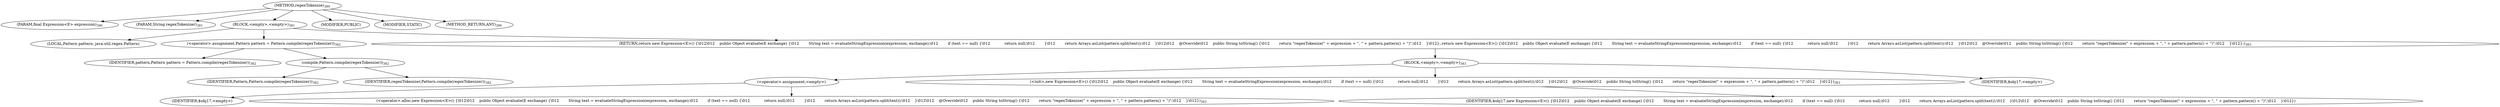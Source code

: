 digraph "regexTokenize" {  
"266" [label = <(METHOD,regexTokenize)<SUB>380</SUB>> ]
"267" [label = <(PARAM,final Expression&lt;E&gt; expression)<SUB>380</SUB>> ]
"268" [label = <(PARAM,String regexTokenizer)<SUB>381</SUB>> ]
"269" [label = <(BLOCK,&lt;empty&gt;,&lt;empty&gt;)<SUB>381</SUB>> ]
"270" [label = <(LOCAL,Pattern pattern: java.util.regex.Pattern)> ]
"271" [label = <(&lt;operator&gt;.assignment,Pattern pattern = Pattern.compile(regexTokenizer))<SUB>382</SUB>> ]
"272" [label = <(IDENTIFIER,pattern,Pattern pattern = Pattern.compile(regexTokenizer))<SUB>382</SUB>> ]
"273" [label = <(compile,Pattern.compile(regexTokenizer))<SUB>382</SUB>> ]
"274" [label = <(IDENTIFIER,Pattern,Pattern.compile(regexTokenizer))<SUB>382</SUB>> ]
"275" [label = <(IDENTIFIER,regexTokenizer,Pattern.compile(regexTokenizer))<SUB>382</SUB>> ]
"276" [label = <(RETURN,return new Expression&lt;E&gt;() {\012\012    public Object evaluate(E exchange) {\012        String text = evaluateStringExpression(expression, exchange);\012        if (text == null) {\012            return null;\012        }\012        return Arrays.asList(pattern.split(text));\012    }\012\012    @Override\012    public String toString() {\012        return &quot;regexTokenize(&quot; + expression + &quot;, &quot; + pattern.pattern() + &quot;)&quot;;\012    }\012};,return new Expression&lt;E&gt;() {\012\012    public Object evaluate(E exchange) {\012        String text = evaluateStringExpression(expression, exchange);\012        if (text == null) {\012            return null;\012        }\012        return Arrays.asList(pattern.split(text));\012    }\012\012    @Override\012    public String toString() {\012        return &quot;regexTokenize(&quot; + expression + &quot;, &quot; + pattern.pattern() + &quot;)&quot;;\012    }\012};)<SUB>383</SUB>> ]
"277" [label = <(BLOCK,&lt;empty&gt;,&lt;empty&gt;)<SUB>383</SUB>> ]
"278" [label = <(&lt;operator&gt;.assignment,&lt;empty&gt;)> ]
"279" [label = <(IDENTIFIER,$obj17,&lt;empty&gt;)> ]
"280" [label = <(&lt;operator&gt;.alloc,new Expression&lt;E&gt;() {\012\012    public Object evaluate(E exchange) {\012        String text = evaluateStringExpression(expression, exchange);\012        if (text == null) {\012            return null;\012        }\012        return Arrays.asList(pattern.split(text));\012    }\012\012    @Override\012    public String toString() {\012        return &quot;regexTokenize(&quot; + expression + &quot;, &quot; + pattern.pattern() + &quot;)&quot;;\012    }\012})<SUB>383</SUB>> ]
"281" [label = <(&lt;init&gt;,new Expression&lt;E&gt;() {\012\012    public Object evaluate(E exchange) {\012        String text = evaluateStringExpression(expression, exchange);\012        if (text == null) {\012            return null;\012        }\012        return Arrays.asList(pattern.split(text));\012    }\012\012    @Override\012    public String toString() {\012        return &quot;regexTokenize(&quot; + expression + &quot;, &quot; + pattern.pattern() + &quot;)&quot;;\012    }\012})<SUB>383</SUB>> ]
"282" [label = <(IDENTIFIER,$obj17,new Expression&lt;E&gt;() {\012\012    public Object evaluate(E exchange) {\012        String text = evaluateStringExpression(expression, exchange);\012        if (text == null) {\012            return null;\012        }\012        return Arrays.asList(pattern.split(text));\012    }\012\012    @Override\012    public String toString() {\012        return &quot;regexTokenize(&quot; + expression + &quot;, &quot; + pattern.pattern() + &quot;)&quot;;\012    }\012})> ]
"283" [label = <(IDENTIFIER,$obj17,&lt;empty&gt;)> ]
"284" [label = <(MODIFIER,PUBLIC)> ]
"285" [label = <(MODIFIER,STATIC)> ]
"286" [label = <(METHOD_RETURN,ANY)<SUB>380</SUB>> ]
  "266" -> "267" 
  "266" -> "268" 
  "266" -> "269" 
  "266" -> "284" 
  "266" -> "285" 
  "266" -> "286" 
  "269" -> "270" 
  "269" -> "271" 
  "269" -> "276" 
  "271" -> "272" 
  "271" -> "273" 
  "273" -> "274" 
  "273" -> "275" 
  "276" -> "277" 
  "277" -> "278" 
  "277" -> "281" 
  "277" -> "283" 
  "278" -> "279" 
  "278" -> "280" 
  "281" -> "282" 
}
